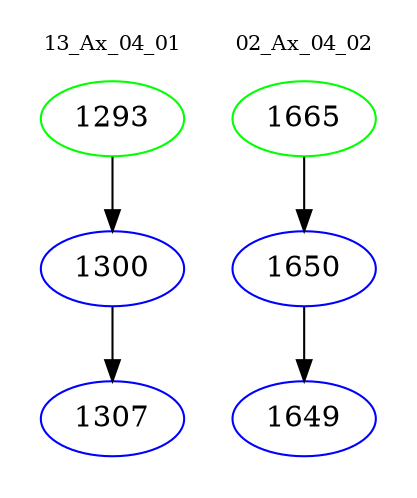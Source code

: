digraph{
subgraph cluster_0 {
color = white
label = "13_Ax_04_01";
fontsize=10;
T0_1293 [label="1293", color="green"]
T0_1293 -> T0_1300 [color="black"]
T0_1300 [label="1300", color="blue"]
T0_1300 -> T0_1307 [color="black"]
T0_1307 [label="1307", color="blue"]
}
subgraph cluster_1 {
color = white
label = "02_Ax_04_02";
fontsize=10;
T1_1665 [label="1665", color="green"]
T1_1665 -> T1_1650 [color="black"]
T1_1650 [label="1650", color="blue"]
T1_1650 -> T1_1649 [color="black"]
T1_1649 [label="1649", color="blue"]
}
}
